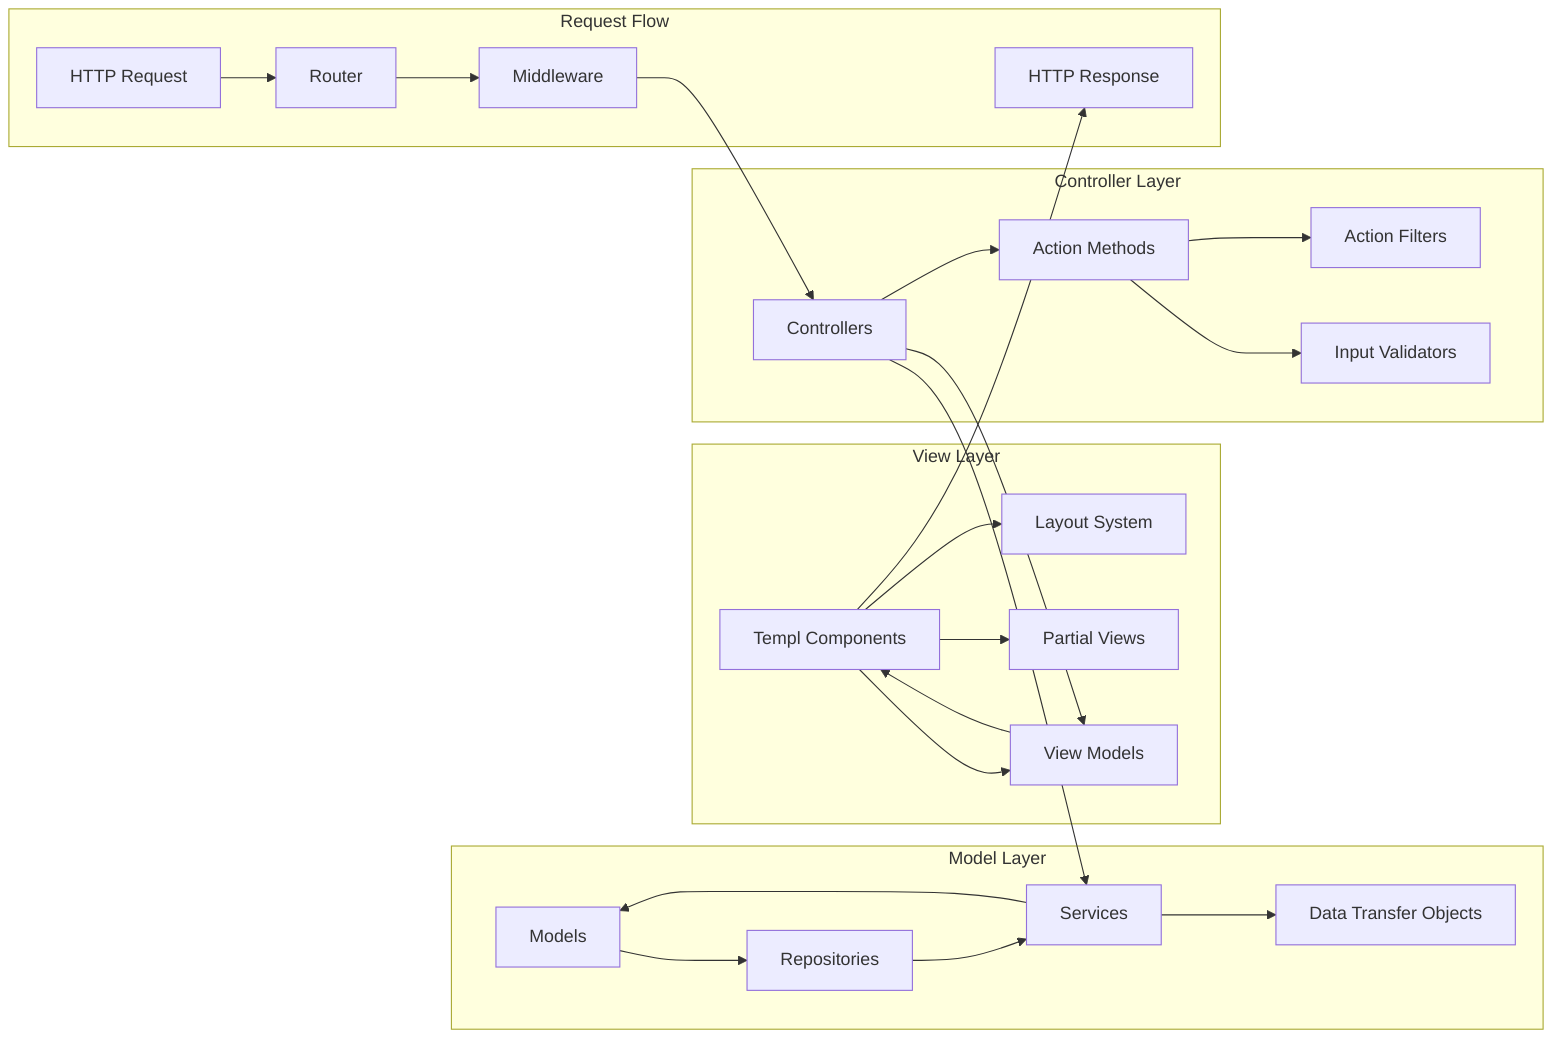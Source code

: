 graph LR
    subgraph "Model Layer"
        Models[Models]
        Repos[Repositories]
        Services[Services]
        DTOs[Data Transfer Objects]
        
        Models --> Repos
        Repos --> Services
        Services --> DTOs
    end

    subgraph "View Layer"
        Templates[Templ Components]
        Layouts[Layout System]
        Partials[Partial Views]
        ViewModels[View Models]
        
        Templates --> Layouts
        Templates --> Partials
        Templates --> ViewModels
    end

    subgraph "Controller Layer"
        Controllers[Controllers]
        Actions[Action Methods]
        Filters[Action Filters]
        Validators[Input Validators]
        
        Controllers --> Actions
        Actions --> Filters
        Actions --> Validators
    end

    subgraph "Request Flow"
        Request[HTTP Request]
        Router[Router]
        Middleware[Middleware]
        Response[HTTP Response]
        
        Request --> Router
        Router --> Middleware
        Middleware --> Controllers
    end

    Controllers --> Services
    Services --> Models
    Controllers --> ViewModels
    ViewModels --> Templates
    Templates --> Response